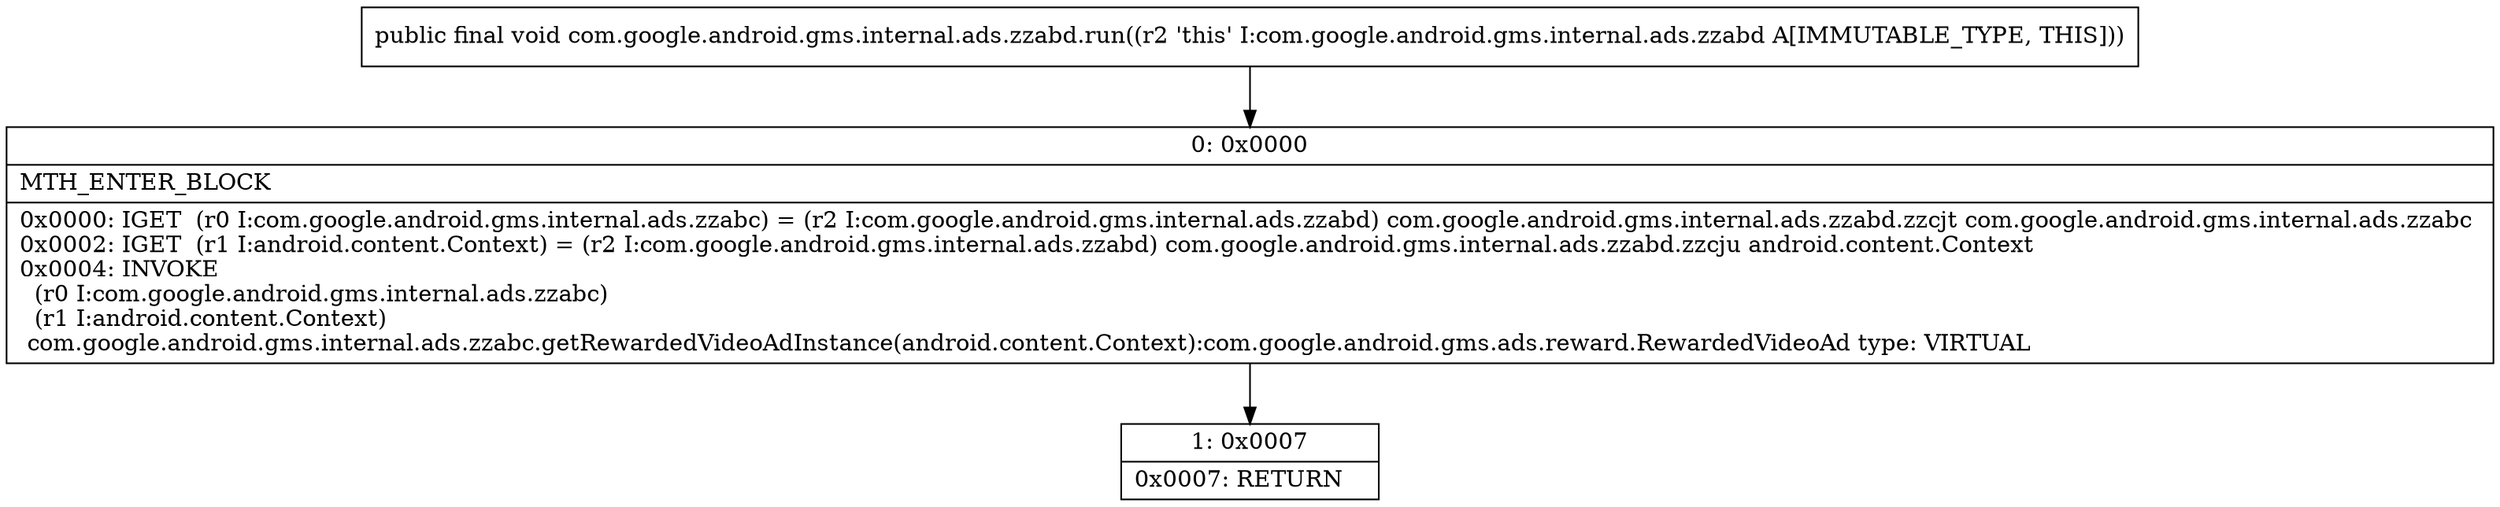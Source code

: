 digraph "CFG forcom.google.android.gms.internal.ads.zzabd.run()V" {
Node_0 [shape=record,label="{0\:\ 0x0000|MTH_ENTER_BLOCK\l|0x0000: IGET  (r0 I:com.google.android.gms.internal.ads.zzabc) = (r2 I:com.google.android.gms.internal.ads.zzabd) com.google.android.gms.internal.ads.zzabd.zzcjt com.google.android.gms.internal.ads.zzabc \l0x0002: IGET  (r1 I:android.content.Context) = (r2 I:com.google.android.gms.internal.ads.zzabd) com.google.android.gms.internal.ads.zzabd.zzcju android.content.Context \l0x0004: INVOKE  \l  (r0 I:com.google.android.gms.internal.ads.zzabc)\l  (r1 I:android.content.Context)\l com.google.android.gms.internal.ads.zzabc.getRewardedVideoAdInstance(android.content.Context):com.google.android.gms.ads.reward.RewardedVideoAd type: VIRTUAL \l}"];
Node_1 [shape=record,label="{1\:\ 0x0007|0x0007: RETURN   \l}"];
MethodNode[shape=record,label="{public final void com.google.android.gms.internal.ads.zzabd.run((r2 'this' I:com.google.android.gms.internal.ads.zzabd A[IMMUTABLE_TYPE, THIS])) }"];
MethodNode -> Node_0;
Node_0 -> Node_1;
}

